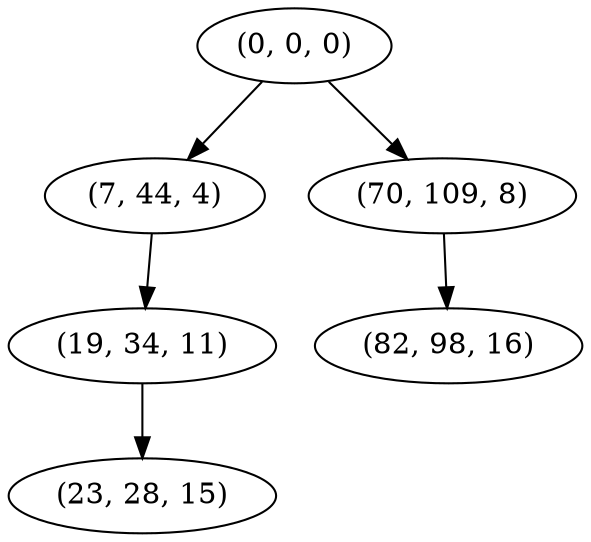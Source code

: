 digraph tree {
    "(0, 0, 0)";
    "(7, 44, 4)";
    "(19, 34, 11)";
    "(23, 28, 15)";
    "(70, 109, 8)";
    "(82, 98, 16)";
    "(0, 0, 0)" -> "(7, 44, 4)";
    "(0, 0, 0)" -> "(70, 109, 8)";
    "(7, 44, 4)" -> "(19, 34, 11)";
    "(19, 34, 11)" -> "(23, 28, 15)";
    "(70, 109, 8)" -> "(82, 98, 16)";
}
